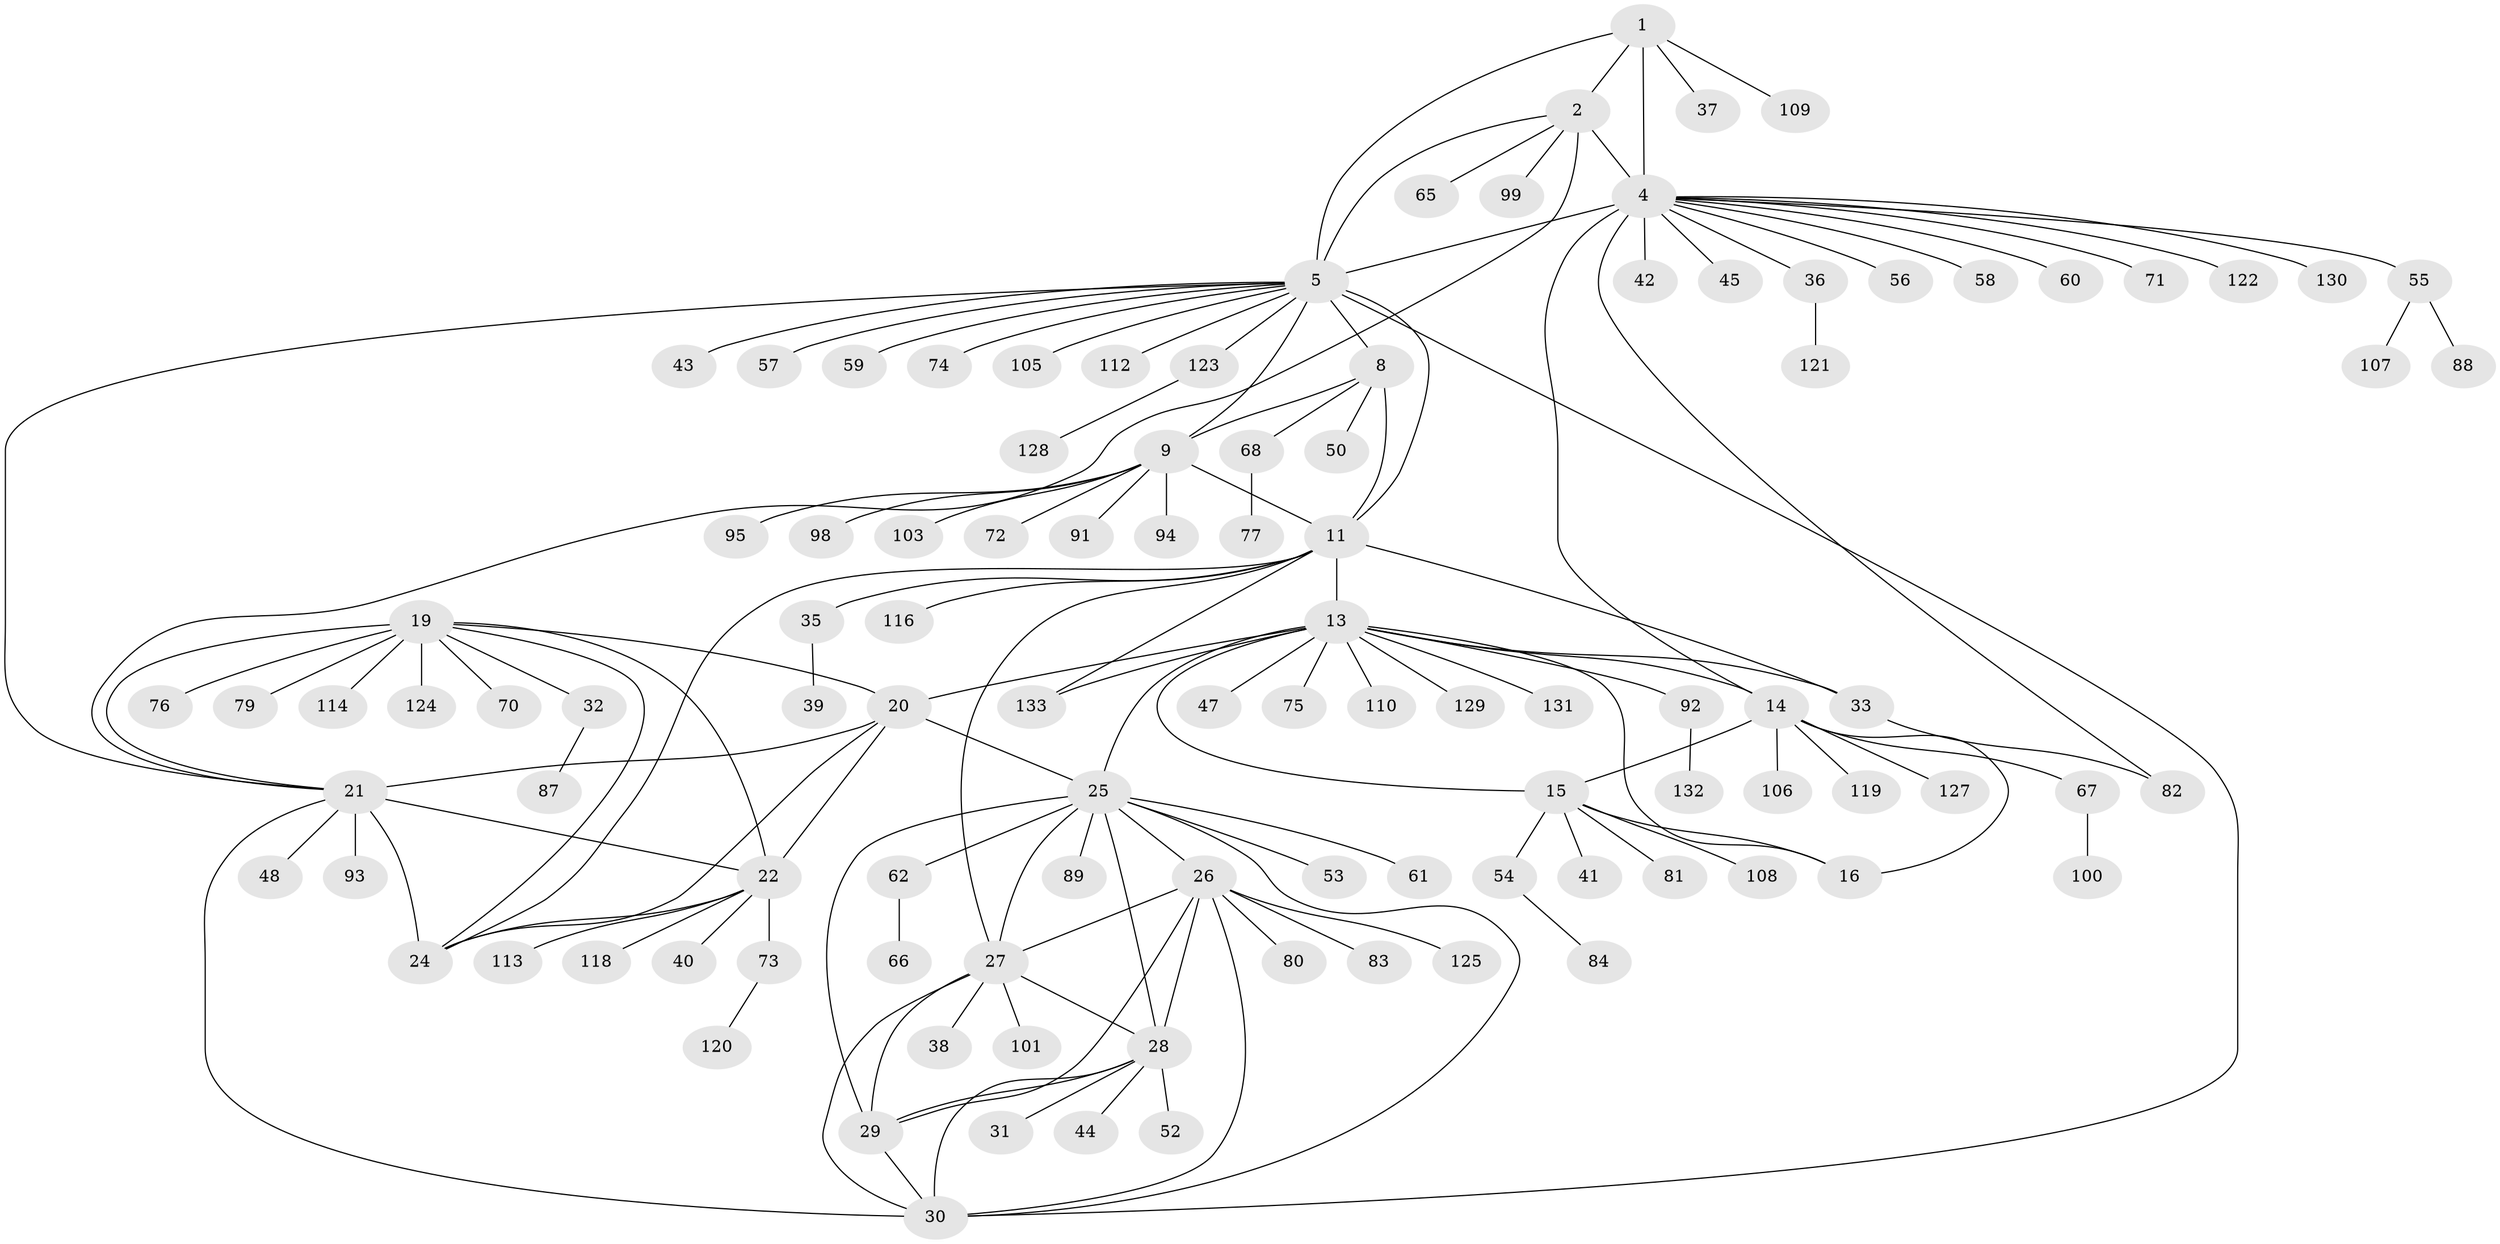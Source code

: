 // original degree distribution, {7: 0.045112781954887216, 6: 0.03759398496240601, 9: 0.03007518796992481, 11: 0.022556390977443608, 13: 0.007518796992481203, 10: 0.022556390977443608, 8: 0.03007518796992481, 12: 0.022556390977443608, 5: 0.007518796992481203, 1: 0.631578947368421, 2: 0.09022556390977443, 3: 0.05263157894736842}
// Generated by graph-tools (version 1.1) at 2025/11/02/27/25 16:11:34]
// undirected, 106 vertices, 141 edges
graph export_dot {
graph [start="1"]
  node [color=gray90,style=filled];
  1 [super="+49"];
  2 [super="+3"];
  4 [super="+6"];
  5 [super="+7"];
  8 [super="+85"];
  9 [super="+10"];
  11 [super="+12"];
  13 [super="+17"];
  14 [super="+78"];
  15 [super="+18"];
  16 [super="+51"];
  19 [super="+104"];
  20 [super="+34"];
  21 [super="+23"];
  22 [super="+111"];
  24 [super="+46"];
  25 [super="+126"];
  26 [super="+86"];
  27;
  28 [super="+63"];
  29;
  30 [super="+102"];
  31;
  32;
  33;
  35;
  36 [super="+96"];
  37;
  38 [super="+64"];
  39;
  40;
  41;
  42;
  43;
  44;
  45;
  47;
  48;
  50;
  52;
  53;
  54;
  55;
  56;
  57;
  58;
  59;
  60;
  61;
  62 [super="+69"];
  65;
  66;
  67 [super="+115"];
  68 [super="+97"];
  70;
  71;
  72;
  73;
  74;
  75;
  76;
  77;
  79;
  80;
  81;
  82 [super="+90"];
  83;
  84;
  87;
  88;
  89;
  91;
  92;
  93;
  94;
  95;
  98;
  99;
  100;
  101 [super="+117"];
  103;
  105;
  106;
  107;
  108;
  109;
  110;
  112;
  113;
  114;
  116;
  118;
  119;
  120;
  121;
  122;
  123;
  124;
  125;
  127;
  128;
  129;
  130;
  131;
  132;
  133;
  1 -- 2 [weight=2];
  1 -- 4 [weight=2];
  1 -- 5;
  1 -- 37;
  1 -- 109;
  2 -- 4 [weight=4];
  2 -- 5 [weight=2];
  2 -- 65;
  2 -- 99;
  2 -- 21;
  4 -- 5 [weight=2];
  4 -- 45;
  4 -- 56;
  4 -- 58;
  4 -- 82;
  4 -- 130;
  4 -- 36;
  4 -- 71;
  4 -- 42;
  4 -- 14;
  4 -- 55;
  4 -- 122;
  4 -- 60;
  5 -- 30;
  5 -- 57;
  5 -- 74;
  5 -- 112;
  5 -- 123;
  5 -- 8;
  5 -- 9 [weight=2];
  5 -- 105;
  5 -- 11 [weight=2];
  5 -- 43;
  5 -- 21;
  5 -- 59;
  8 -- 9 [weight=2];
  8 -- 11 [weight=2];
  8 -- 50;
  8 -- 68;
  9 -- 11 [weight=4];
  9 -- 72;
  9 -- 91;
  9 -- 94;
  9 -- 98;
  9 -- 103;
  9 -- 95;
  11 -- 27;
  11 -- 33;
  11 -- 35;
  11 -- 116;
  11 -- 133;
  11 -- 13;
  11 -- 24;
  13 -- 14 [weight=2];
  13 -- 15 [weight=4];
  13 -- 16 [weight=2];
  13 -- 20;
  13 -- 33;
  13 -- 110;
  13 -- 129;
  13 -- 131;
  13 -- 133;
  13 -- 75;
  13 -- 47;
  13 -- 25;
  13 -- 92;
  14 -- 15 [weight=2];
  14 -- 16;
  14 -- 67;
  14 -- 106;
  14 -- 119;
  14 -- 127;
  15 -- 16 [weight=2];
  15 -- 54;
  15 -- 81;
  15 -- 41;
  15 -- 108;
  19 -- 20;
  19 -- 21 [weight=2];
  19 -- 22;
  19 -- 24;
  19 -- 32;
  19 -- 70;
  19 -- 76;
  19 -- 79;
  19 -- 114;
  19 -- 124;
  20 -- 21 [weight=2];
  20 -- 22;
  20 -- 24;
  20 -- 25;
  21 -- 22 [weight=2];
  21 -- 24 [weight=2];
  21 -- 48;
  21 -- 93;
  21 -- 30;
  22 -- 24;
  22 -- 40;
  22 -- 73;
  22 -- 113;
  22 -- 118;
  25 -- 26;
  25 -- 27;
  25 -- 28;
  25 -- 29;
  25 -- 30;
  25 -- 53;
  25 -- 61;
  25 -- 62;
  25 -- 89;
  26 -- 27;
  26 -- 28;
  26 -- 29;
  26 -- 30;
  26 -- 80;
  26 -- 83;
  26 -- 125;
  27 -- 28;
  27 -- 29;
  27 -- 30;
  27 -- 38;
  27 -- 101;
  28 -- 29;
  28 -- 30;
  28 -- 31;
  28 -- 44;
  28 -- 52;
  29 -- 30;
  32 -- 87;
  33 -- 82;
  35 -- 39;
  36 -- 121;
  54 -- 84;
  55 -- 88;
  55 -- 107;
  62 -- 66;
  67 -- 100;
  68 -- 77;
  73 -- 120;
  92 -- 132;
  123 -- 128;
}
